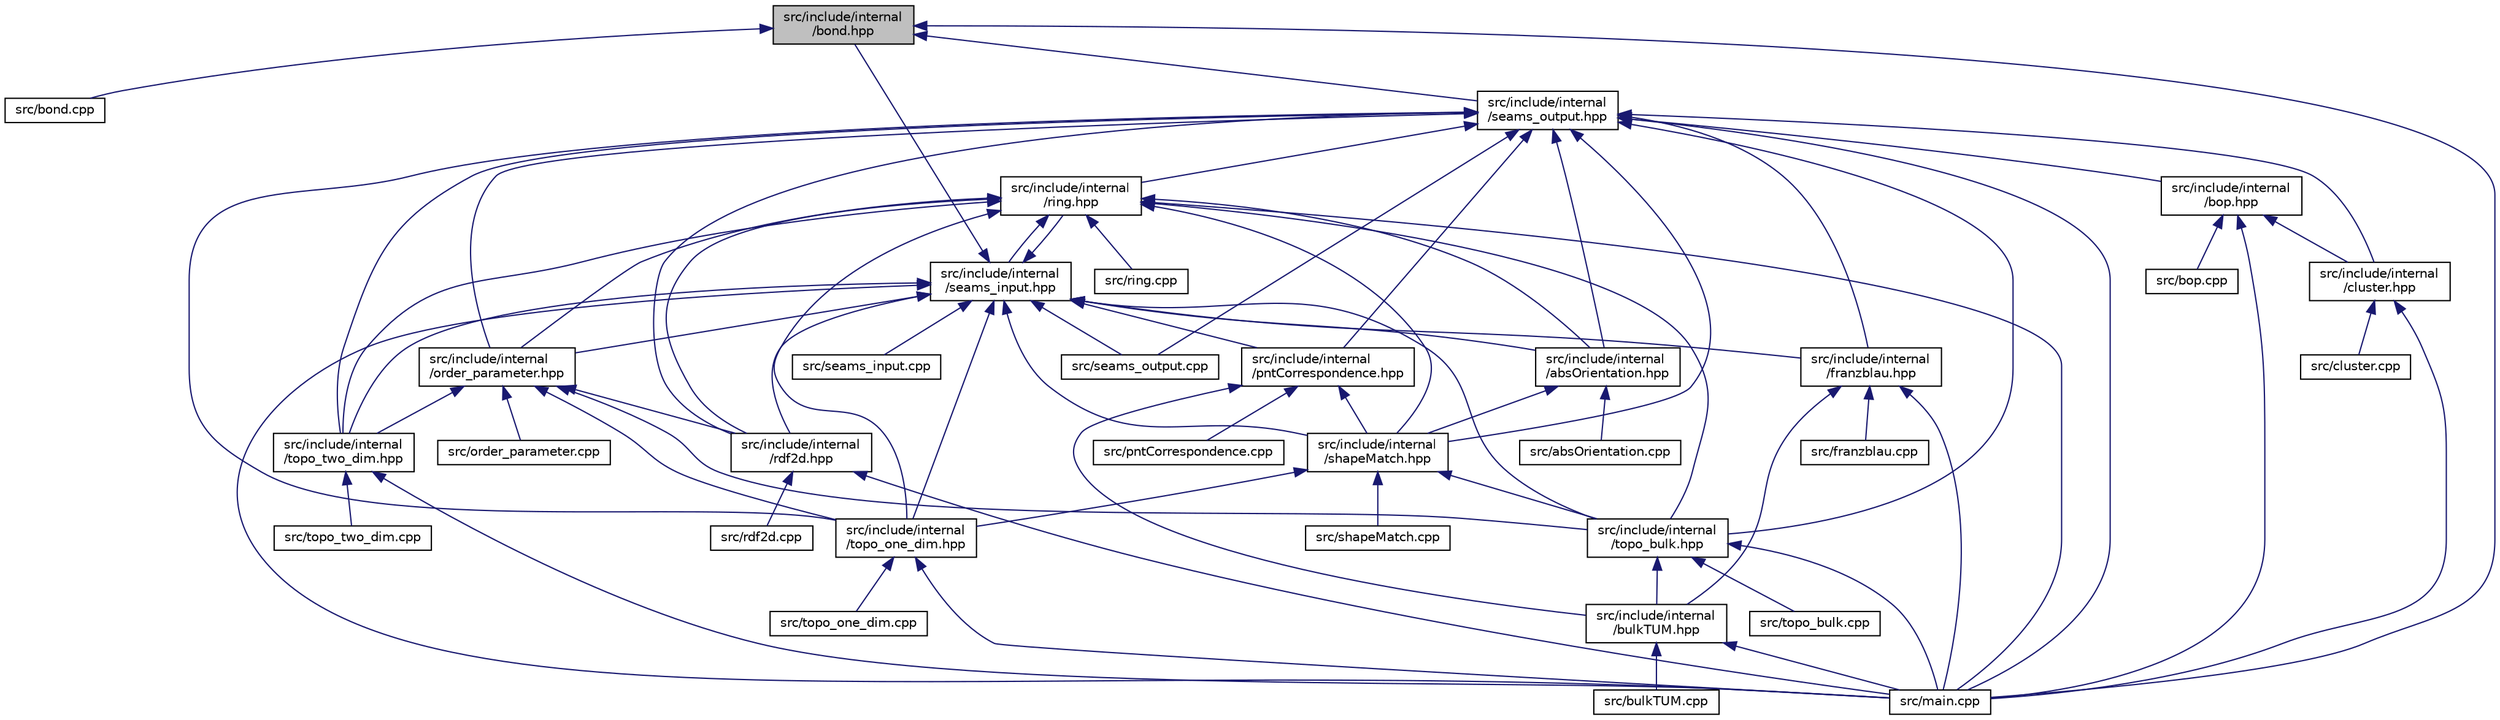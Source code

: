 digraph "src/include/internal/bond.hpp"
{
 // INTERACTIVE_SVG=YES
 // LATEX_PDF_SIZE
  edge [fontname="Helvetica",fontsize="10",labelfontname="Helvetica",labelfontsize="10"];
  node [fontname="Helvetica",fontsize="10",shape=record];
  Node1 [label="src/include/internal\l/bond.hpp",height=0.2,width=0.4,color="black", fillcolor="grey75", style="filled", fontcolor="black",tooltip="File for bond-related analyses (hydrogen bonds, bonded atoms for data file write-outs etc...."];
  Node1 -> Node2 [dir="back",color="midnightblue",fontsize="10",style="solid",fontname="Helvetica"];
  Node2 [label="src/bond.cpp",height=0.2,width=0.4,color="black", fillcolor="white", style="filled",URL="$bond_8cpp.html",tooltip=" "];
  Node1 -> Node3 [dir="back",color="midnightblue",fontsize="10",style="solid",fontname="Helvetica"];
  Node3 [label="src/include/internal\l/seams_output.hpp",height=0.2,width=0.4,color="black", fillcolor="white", style="filled",URL="$seams__output_8hpp.html",tooltip=" "];
  Node3 -> Node4 [dir="back",color="midnightblue",fontsize="10",style="solid",fontname="Helvetica"];
  Node4 [label="src/include/internal\l/absOrientation.hpp",height=0.2,width=0.4,color="black", fillcolor="white", style="filled",URL="$absOrientation_8hpp.html",tooltip=" "];
  Node4 -> Node5 [dir="back",color="midnightblue",fontsize="10",style="solid",fontname="Helvetica"];
  Node5 [label="src/absOrientation.cpp",height=0.2,width=0.4,color="black", fillcolor="white", style="filled",URL="$absOrientation_8cpp.html",tooltip=" "];
  Node4 -> Node6 [dir="back",color="midnightblue",fontsize="10",style="solid",fontname="Helvetica"];
  Node6 [label="src/include/internal\l/shapeMatch.hpp",height=0.2,width=0.4,color="black", fillcolor="white", style="filled",URL="$shapeMatch_8hpp.html",tooltip=" "];
  Node6 -> Node7 [dir="back",color="midnightblue",fontsize="10",style="solid",fontname="Helvetica"];
  Node7 [label="src/include/internal\l/topo_bulk.hpp",height=0.2,width=0.4,color="black", fillcolor="white", style="filled",URL="$topo__bulk_8hpp.html",tooltip="File containing functions used specific to bulk topological network critera."];
  Node7 -> Node8 [dir="back",color="midnightblue",fontsize="10",style="solid",fontname="Helvetica"];
  Node8 [label="src/include/internal\l/bulkTUM.hpp",height=0.2,width=0.4,color="black", fillcolor="white", style="filled",URL="$bulkTUM_8hpp.html",tooltip="File containing functions used specific to bulk topological unit matching (TUM) criterion."];
  Node8 -> Node9 [dir="back",color="midnightblue",fontsize="10",style="solid",fontname="Helvetica"];
  Node9 [label="src/bulkTUM.cpp",height=0.2,width=0.4,color="black", fillcolor="white", style="filled",URL="$bulkTUM_8cpp.html",tooltip=" "];
  Node8 -> Node10 [dir="back",color="midnightblue",fontsize="10",style="solid",fontname="Helvetica"];
  Node10 [label="src/main.cpp",height=0.2,width=0.4,color="black", fillcolor="white", style="filled",URL="$main_8cpp.html",tooltip=" "];
  Node7 -> Node10 [dir="back",color="midnightblue",fontsize="10",style="solid",fontname="Helvetica"];
  Node7 -> Node11 [dir="back",color="midnightblue",fontsize="10",style="solid",fontname="Helvetica"];
  Node11 [label="src/topo_bulk.cpp",height=0.2,width=0.4,color="black", fillcolor="white", style="filled",URL="$topo__bulk_8cpp.html",tooltip=" "];
  Node6 -> Node12 [dir="back",color="midnightblue",fontsize="10",style="solid",fontname="Helvetica"];
  Node12 [label="src/include/internal\l/topo_one_dim.hpp",height=0.2,width=0.4,color="black", fillcolor="white", style="filled",URL="$topo__one__dim_8hpp.html",tooltip="File containing functions used specific to quasi-one-dimensional topological network critera (the pri..."];
  Node12 -> Node10 [dir="back",color="midnightblue",fontsize="10",style="solid",fontname="Helvetica"];
  Node12 -> Node13 [dir="back",color="midnightblue",fontsize="10",style="solid",fontname="Helvetica"];
  Node13 [label="src/topo_one_dim.cpp",height=0.2,width=0.4,color="black", fillcolor="white", style="filled",URL="$topo__one__dim_8cpp.html",tooltip=" "];
  Node6 -> Node14 [dir="back",color="midnightblue",fontsize="10",style="solid",fontname="Helvetica"];
  Node14 [label="src/shapeMatch.cpp",height=0.2,width=0.4,color="black", fillcolor="white", style="filled",URL="$shapeMatch_8cpp.html",tooltip=" "];
  Node3 -> Node15 [dir="back",color="midnightblue",fontsize="10",style="solid",fontname="Helvetica"];
  Node15 [label="src/include/internal\l/bop.hpp",height=0.2,width=0.4,color="black", fillcolor="white", style="filled",URL="$bop_8hpp.html",tooltip="File for the bond order parameter analysis."];
  Node15 -> Node16 [dir="back",color="midnightblue",fontsize="10",style="solid",fontname="Helvetica"];
  Node16 [label="src/bop.cpp",height=0.2,width=0.4,color="black", fillcolor="white", style="filled",URL="$bop_8cpp.html",tooltip=" "];
  Node15 -> Node17 [dir="back",color="midnightblue",fontsize="10",style="solid",fontname="Helvetica"];
  Node17 [label="src/include/internal\l/cluster.hpp",height=0.2,width=0.4,color="black", fillcolor="white", style="filled",URL="$cluster_8hpp.html",tooltip="File for the bond order parameter analysis."];
  Node17 -> Node18 [dir="back",color="midnightblue",fontsize="10",style="solid",fontname="Helvetica"];
  Node18 [label="src/cluster.cpp",height=0.2,width=0.4,color="black", fillcolor="white", style="filled",URL="$cluster_8cpp.html",tooltip=" "];
  Node17 -> Node10 [dir="back",color="midnightblue",fontsize="10",style="solid",fontname="Helvetica"];
  Node15 -> Node10 [dir="back",color="midnightblue",fontsize="10",style="solid",fontname="Helvetica"];
  Node3 -> Node17 [dir="back",color="midnightblue",fontsize="10",style="solid",fontname="Helvetica"];
  Node3 -> Node19 [dir="back",color="midnightblue",fontsize="10",style="solid",fontname="Helvetica"];
  Node19 [label="src/include/internal\l/franzblau.hpp",height=0.2,width=0.4,color="black", fillcolor="white", style="filled",URL="$franzblau_8hpp.html",tooltip="File for generating shortest-path rings according to the Franzblau algorithm."];
  Node19 -> Node20 [dir="back",color="midnightblue",fontsize="10",style="solid",fontname="Helvetica"];
  Node20 [label="src/franzblau.cpp",height=0.2,width=0.4,color="black", fillcolor="white", style="filled",URL="$franzblau_8cpp.html",tooltip=" "];
  Node19 -> Node8 [dir="back",color="midnightblue",fontsize="10",style="solid",fontname="Helvetica"];
  Node19 -> Node10 [dir="back",color="midnightblue",fontsize="10",style="solid",fontname="Helvetica"];
  Node3 -> Node21 [dir="back",color="midnightblue",fontsize="10",style="solid",fontname="Helvetica"];
  Node21 [label="src/include/internal\l/order_parameter.hpp",height=0.2,width=0.4,color="black", fillcolor="white", style="filled",URL="$order__parameter_8hpp.html",tooltip=" "];
  Node21 -> Node22 [dir="back",color="midnightblue",fontsize="10",style="solid",fontname="Helvetica"];
  Node22 [label="src/include/internal\l/rdf2d.hpp",height=0.2,width=0.4,color="black", fillcolor="white", style="filled",URL="$rdf2d_8hpp.html",tooltip="File containing functions used to calculate the in-plane radial distribution functions."];
  Node22 -> Node10 [dir="back",color="midnightblue",fontsize="10",style="solid",fontname="Helvetica"];
  Node22 -> Node23 [dir="back",color="midnightblue",fontsize="10",style="solid",fontname="Helvetica"];
  Node23 [label="src/rdf2d.cpp",height=0.2,width=0.4,color="black", fillcolor="white", style="filled",URL="$rdf2d_8cpp.html",tooltip=" "];
  Node21 -> Node7 [dir="back",color="midnightblue",fontsize="10",style="solid",fontname="Helvetica"];
  Node21 -> Node12 [dir="back",color="midnightblue",fontsize="10",style="solid",fontname="Helvetica"];
  Node21 -> Node24 [dir="back",color="midnightblue",fontsize="10",style="solid",fontname="Helvetica"];
  Node24 [label="src/include/internal\l/topo_two_dim.hpp",height=0.2,width=0.4,color="black", fillcolor="white", style="filled",URL="$topo__two__dim_8hpp.html",tooltip=" "];
  Node24 -> Node10 [dir="back",color="midnightblue",fontsize="10",style="solid",fontname="Helvetica"];
  Node24 -> Node25 [dir="back",color="midnightblue",fontsize="10",style="solid",fontname="Helvetica"];
  Node25 [label="src/topo_two_dim.cpp",height=0.2,width=0.4,color="black", fillcolor="white", style="filled",URL="$topo__two__dim_8cpp.html",tooltip=" "];
  Node21 -> Node26 [dir="back",color="midnightblue",fontsize="10",style="solid",fontname="Helvetica"];
  Node26 [label="src/order_parameter.cpp",height=0.2,width=0.4,color="black", fillcolor="white", style="filled",URL="$order__parameter_8cpp.html",tooltip=" "];
  Node3 -> Node27 [dir="back",color="midnightblue",fontsize="10",style="solid",fontname="Helvetica"];
  Node27 [label="src/include/internal\l/pntCorrespondence.hpp",height=0.2,width=0.4,color="black", fillcolor="white", style="filled",URL="$pntCorrespondence_8hpp.html",tooltip=" "];
  Node27 -> Node8 [dir="back",color="midnightblue",fontsize="10",style="solid",fontname="Helvetica"];
  Node27 -> Node6 [dir="back",color="midnightblue",fontsize="10",style="solid",fontname="Helvetica"];
  Node27 -> Node28 [dir="back",color="midnightblue",fontsize="10",style="solid",fontname="Helvetica"];
  Node28 [label="src/pntCorrespondence.cpp",height=0.2,width=0.4,color="black", fillcolor="white", style="filled",URL="$pntCorrespondence_8cpp.html",tooltip=" "];
  Node3 -> Node22 [dir="back",color="midnightblue",fontsize="10",style="solid",fontname="Helvetica"];
  Node3 -> Node29 [dir="back",color="midnightblue",fontsize="10",style="solid",fontname="Helvetica"];
  Node29 [label="src/include/internal\l/ring.hpp",height=0.2,width=0.4,color="black", fillcolor="white", style="filled",URL="$ring_8hpp.html",tooltip="File containing common functions used by bulk and confined topological network critera."];
  Node29 -> Node4 [dir="back",color="midnightblue",fontsize="10",style="solid",fontname="Helvetica"];
  Node29 -> Node21 [dir="back",color="midnightblue",fontsize="10",style="solid",fontname="Helvetica"];
  Node29 -> Node22 [dir="back",color="midnightblue",fontsize="10",style="solid",fontname="Helvetica"];
  Node29 -> Node30 [dir="back",color="midnightblue",fontsize="10",style="solid",fontname="Helvetica"];
  Node30 [label="src/include/internal\l/seams_input.hpp",height=0.2,width=0.4,color="black", fillcolor="white", style="filled",URL="$seams__input_8hpp.html",tooltip="File for functions that read in files)."];
  Node30 -> Node4 [dir="back",color="midnightblue",fontsize="10",style="solid",fontname="Helvetica"];
  Node30 -> Node1 [dir="back",color="midnightblue",fontsize="10",style="solid",fontname="Helvetica"];
  Node30 -> Node19 [dir="back",color="midnightblue",fontsize="10",style="solid",fontname="Helvetica"];
  Node30 -> Node21 [dir="back",color="midnightblue",fontsize="10",style="solid",fontname="Helvetica"];
  Node30 -> Node27 [dir="back",color="midnightblue",fontsize="10",style="solid",fontname="Helvetica"];
  Node30 -> Node22 [dir="back",color="midnightblue",fontsize="10",style="solid",fontname="Helvetica"];
  Node30 -> Node29 [dir="back",color="midnightblue",fontsize="10",style="solid",fontname="Helvetica"];
  Node30 -> Node6 [dir="back",color="midnightblue",fontsize="10",style="solid",fontname="Helvetica"];
  Node30 -> Node7 [dir="back",color="midnightblue",fontsize="10",style="solid",fontname="Helvetica"];
  Node30 -> Node12 [dir="back",color="midnightblue",fontsize="10",style="solid",fontname="Helvetica"];
  Node30 -> Node24 [dir="back",color="midnightblue",fontsize="10",style="solid",fontname="Helvetica"];
  Node30 -> Node10 [dir="back",color="midnightblue",fontsize="10",style="solid",fontname="Helvetica"];
  Node30 -> Node31 [dir="back",color="midnightblue",fontsize="10",style="solid",fontname="Helvetica"];
  Node31 [label="src/seams_input.cpp",height=0.2,width=0.4,color="black", fillcolor="white", style="filled",URL="$seams__input_8cpp.html",tooltip=" "];
  Node30 -> Node32 [dir="back",color="midnightblue",fontsize="10",style="solid",fontname="Helvetica"];
  Node32 [label="src/seams_output.cpp",height=0.2,width=0.4,color="black", fillcolor="white", style="filled",URL="$seams__output_8cpp.html",tooltip=" "];
  Node29 -> Node6 [dir="back",color="midnightblue",fontsize="10",style="solid",fontname="Helvetica"];
  Node29 -> Node7 [dir="back",color="midnightblue",fontsize="10",style="solid",fontname="Helvetica"];
  Node29 -> Node12 [dir="back",color="midnightblue",fontsize="10",style="solid",fontname="Helvetica"];
  Node29 -> Node24 [dir="back",color="midnightblue",fontsize="10",style="solid",fontname="Helvetica"];
  Node29 -> Node10 [dir="back",color="midnightblue",fontsize="10",style="solid",fontname="Helvetica"];
  Node29 -> Node33 [dir="back",color="midnightblue",fontsize="10",style="solid",fontname="Helvetica"];
  Node33 [label="src/ring.cpp",height=0.2,width=0.4,color="black", fillcolor="white", style="filled",URL="$ring_8cpp.html",tooltip=" "];
  Node3 -> Node6 [dir="back",color="midnightblue",fontsize="10",style="solid",fontname="Helvetica"];
  Node3 -> Node7 [dir="back",color="midnightblue",fontsize="10",style="solid",fontname="Helvetica"];
  Node3 -> Node12 [dir="back",color="midnightblue",fontsize="10",style="solid",fontname="Helvetica"];
  Node3 -> Node24 [dir="back",color="midnightblue",fontsize="10",style="solid",fontname="Helvetica"];
  Node3 -> Node10 [dir="back",color="midnightblue",fontsize="10",style="solid",fontname="Helvetica"];
  Node3 -> Node32 [dir="back",color="midnightblue",fontsize="10",style="solid",fontname="Helvetica"];
  Node1 -> Node10 [dir="back",color="midnightblue",fontsize="10",style="solid",fontname="Helvetica"];
}
